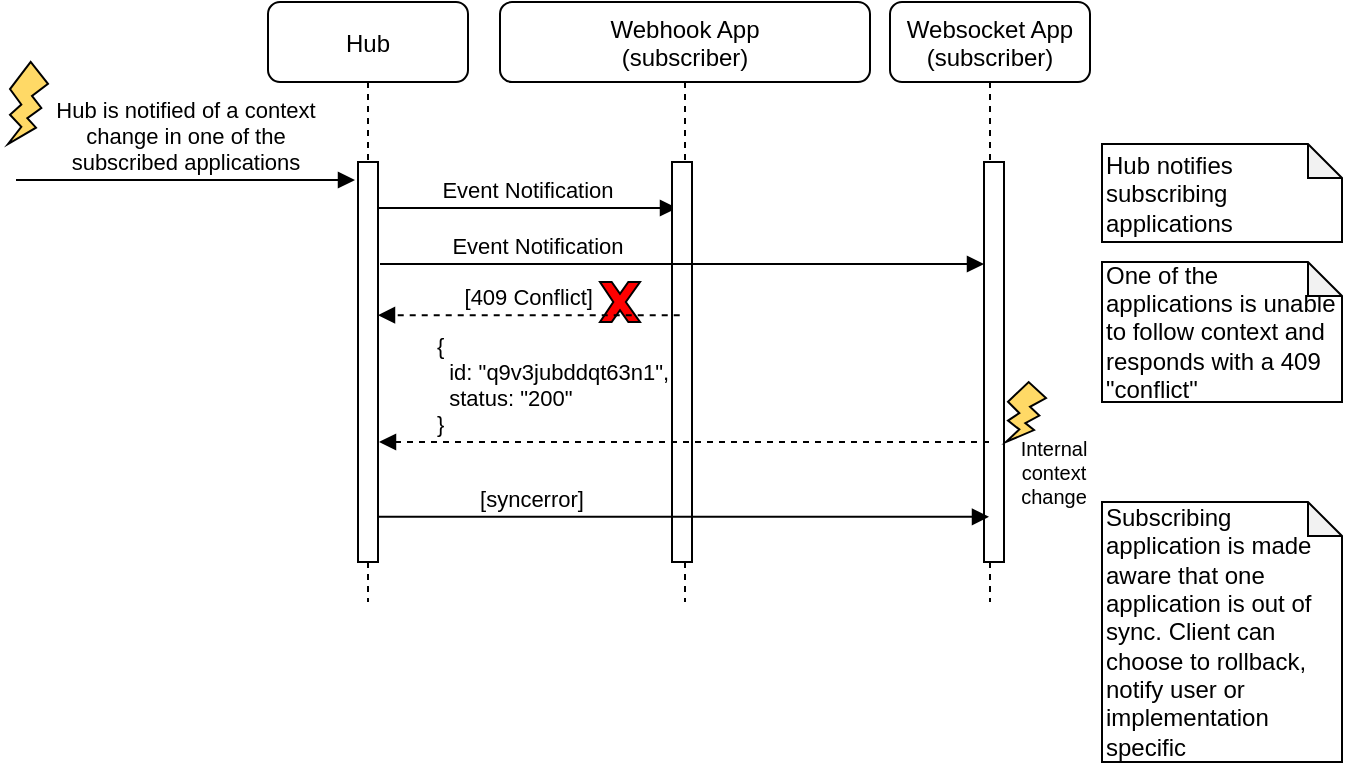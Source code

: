 <mxfile type="device" version="13.7.9"><diagram id="kgpKYQtTHZ0yAKxKKP6v" name="Page-1"><mxGraphModel grid="1" shadow="0" math="0" pageHeight="1100" pageWidth="850" pageScale="1" page="1" fold="1" arrows="1" connect="1" tooltips="1" guides="1" gridSize="10" dy="1152" dx="2062"><root><mxCell id="0"/><mxCell id="1" parent="0"/><mxCell id="3nuBFxr9cyL0pnOWT2aG-8" value="Event Notification" style="verticalAlign=bottom;endArrow=block;shadow=0;strokeWidth=1;" parent="1" edge="1"><mxGeometry as="geometry" relative="1"><mxPoint as="sourcePoint" y="183" x="305"/><mxPoint as="targetPoint" y="183" x="454.5"/></mxGeometry></mxCell><mxCell id="dIY0lXZBSIcsDhcMPA9w-1" value="Webhook App&#10;(subscriber)" style="shape=umlLifeline;perimeter=lifelinePerimeter;container=1;collapsible=0;recursiveResize=0;rounded=1;shadow=0;strokeWidth=1;" parent="1" vertex="1"><mxGeometry width="185" height="300" as="geometry" y="80" x="366"/></mxCell><mxCell id="dIY0lXZBSIcsDhcMPA9w-2" value="" style="points=[];perimeter=orthogonalPerimeter;rounded=0;shadow=0;strokeWidth=1;" parent="dIY0lXZBSIcsDhcMPA9w-1" vertex="1"><mxGeometry width="10" height="200" as="geometry" y="80" x="86"/></mxCell><mxCell id="2sIvxYzxN90zfafgilW3-15" value="" style="verticalLabelPosition=bottom;verticalAlign=top;html=1;shape=mxgraph.basic.x;rounded=1;fontSize=10;fillColor=#FF0000;" parent="dIY0lXZBSIcsDhcMPA9w-1" vertex="1"><mxGeometry width="20" height="20" as="geometry" y="140" x="50"/></mxCell><mxCell id="dIY0lXZBSIcsDhcMPA9w-8" value="Hub notifies subscribing applications" style="shape=note;whiteSpace=wrap;html=1;backgroundOutline=1;darkOpacity=0.05;rounded=1;align=left;size=17;" parent="1" vertex="1"><mxGeometry width="120" height="49" as="geometry" y="151" x="667"/></mxCell><mxCell id="dIY0lXZBSIcsDhcMPA9w-24" value="[409 Conflict]" style="verticalAlign=bottom;endArrow=block;shadow=0;strokeWidth=1;fontSize=11;entryX=1;entryY=0.435;entryDx=0;entryDy=0;entryPerimeter=0;exitX=0.086;exitY=0.435;exitDx=0;exitDy=0;exitPerimeter=0;dashed=1;" parent="1" edge="1"><mxGeometry as="geometry" relative="1"><mxPoint as="sourcePoint" y="236.6" x="455.86"/><mxPoint as="targetPoint" y="236.6" x="305"/></mxGeometry></mxCell><mxCell id="2sIvxYzxN90zfafgilW3-1" value="Hub is notified of a context &#10;change in one of the &#10;subscribed applications" style="verticalAlign=bottom;endArrow=block;shadow=0;strokeWidth=1;fontSize=11;" parent="1" edge="1"><mxGeometry as="geometry" relative="1"><mxPoint as="sourcePoint" y="169" x="124"/><mxPoint as="targetPoint" y="169" x="293.5"/></mxGeometry></mxCell><mxCell id="2sIvxYzxN90zfafgilW3-3" value="" style="verticalLabelPosition=bottom;verticalAlign=top;html=1;shape=mxgraph.basic.flash;rounded=1;fontSize=10;fillColor=#FFD966;" parent="1" vertex="1"><mxGeometry width="20" height="41" as="geometry" y="110" x="120"/></mxCell><mxCell id="2sIvxYzxN90zfafgilW3-4" value="Websocket App&#10;(subscriber)" style="shape=umlLifeline;perimeter=lifelinePerimeter;container=1;collapsible=0;recursiveResize=0;rounded=1;shadow=0;strokeWidth=1;" parent="1" vertex="1"><mxGeometry width="100" height="300" as="geometry" y="80" x="561"/></mxCell><mxCell id="2sIvxYzxN90zfafgilW3-5" value="" style="points=[];perimeter=orthogonalPerimeter;rounded=0;shadow=0;strokeWidth=1;" parent="2sIvxYzxN90zfafgilW3-4" vertex="1"><mxGeometry width="10" height="200" as="geometry" y="80" x="47"/></mxCell><mxCell id="2sIvxYzxN90zfafgilW3-8" target="2sIvxYzxN90zfafgilW3-5" value="Event Notification" style="verticalAlign=bottom;endArrow=block;shadow=0;strokeWidth=1;" parent="1" edge="1"><mxGeometry as="geometry" x="-0.478" relative="1"><mxPoint as="sourcePoint" y="211" x="306"/><mxPoint as="targetPoint" y="211" x="580"/><mxPoint as="offset"/></mxGeometry></mxCell><mxCell id="2sIvxYzxN90zfafgilW3-9" value="{&#10;  id: &quot;q9v3jubddqt63n1&quot;,&#10;  status: &quot;200&quot;&#10;}" style="verticalAlign=bottom;endArrow=block;shadow=0;strokeWidth=1;fontSize=11;dashed=1;align=left;" parent="1" edge="1" source="2sIvxYzxN90zfafgilW3-4"><mxGeometry as="geometry" x="0.823" relative="1"><mxPoint as="sourcePoint" y="300" x="581.86"/><mxPoint as="targetPoint" y="300" x="305.5"/><mxPoint as="offset"/></mxGeometry></mxCell><mxCell id="2sIvxYzxN90zfafgilW3-10" value="" style="verticalLabelPosition=bottom;verticalAlign=top;html=1;shape=mxgraph.basic.flash;rounded=1;fontSize=10;fillColor=#FFD966;" parent="1" vertex="1"><mxGeometry width="20" height="30" as="geometry" y="270" x="619"/></mxCell><mxCell id="2sIvxYzxN90zfafgilW3-11" value="Internal context change" style="text;html=1;strokeColor=none;fillColor=none;align=center;verticalAlign=middle;whiteSpace=wrap;rounded=0;fontSize=10;" parent="1" vertex="1"><mxGeometry width="40" height="20" as="geometry" y="305" x="623"/></mxCell><mxCell id="2sIvxYzxN90zfafgilW3-12" value="One of the applications is unable to follow context and responds with a 409 &quot;conflict&quot;" style="shape=note;whiteSpace=wrap;html=1;backgroundOutline=1;darkOpacity=0.05;rounded=1;align=left;size=17;" parent="1" vertex="1"><mxGeometry width="120" height="70" as="geometry" y="210" x="667"/></mxCell><mxCell id="2sIvxYzxN90zfafgilW3-14" value="Subscribing application is made aware that one application is out of sync. Client can choose to rollback, notify user or implementation specific" style="shape=note;whiteSpace=wrap;html=1;backgroundOutline=1;darkOpacity=0.05;rounded=1;align=left;size=17;" parent="1" vertex="1"><mxGeometry width="120" height="130" as="geometry" y="330" x="667"/></mxCell><mxCell id="2sIvxYzxN90zfafgilW3-13" target="2sIvxYzxN90zfafgilW3-4" value="[syncerror]" style="verticalAlign=bottom;endArrow=block;shadow=0;strokeWidth=1;exitX=0.6;exitY=0.887;exitDx=0;exitDy=0;exitPerimeter=0;" parent="1" edge="1" source="3nuBFxr9cyL0pnOWT2aG-6"><mxGeometry as="geometry" x="-0.478" relative="1"><mxPoint as="sourcePoint" y="339" x="310"/><mxPoint as="targetPoint" y="338.5" x="540"/><mxPoint as="offset"/></mxGeometry></mxCell><mxCell id="3nuBFxr9cyL0pnOWT2aG-5" value="Hub" style="shape=umlLifeline;perimeter=lifelinePerimeter;container=1;collapsible=0;recursiveResize=0;rounded=1;shadow=0;strokeWidth=1;" parent="1" vertex="1"><mxGeometry width="100" height="300" as="geometry" y="80" x="250"/></mxCell><mxCell id="3nuBFxr9cyL0pnOWT2aG-6" value="" style="points=[];perimeter=orthogonalPerimeter;rounded=0;shadow=0;strokeWidth=1;" parent="3nuBFxr9cyL0pnOWT2aG-5" vertex="1"><mxGeometry width="10" height="200" as="geometry" y="80" x="45"/></mxCell></root></mxGraphModel></diagram></mxfile>